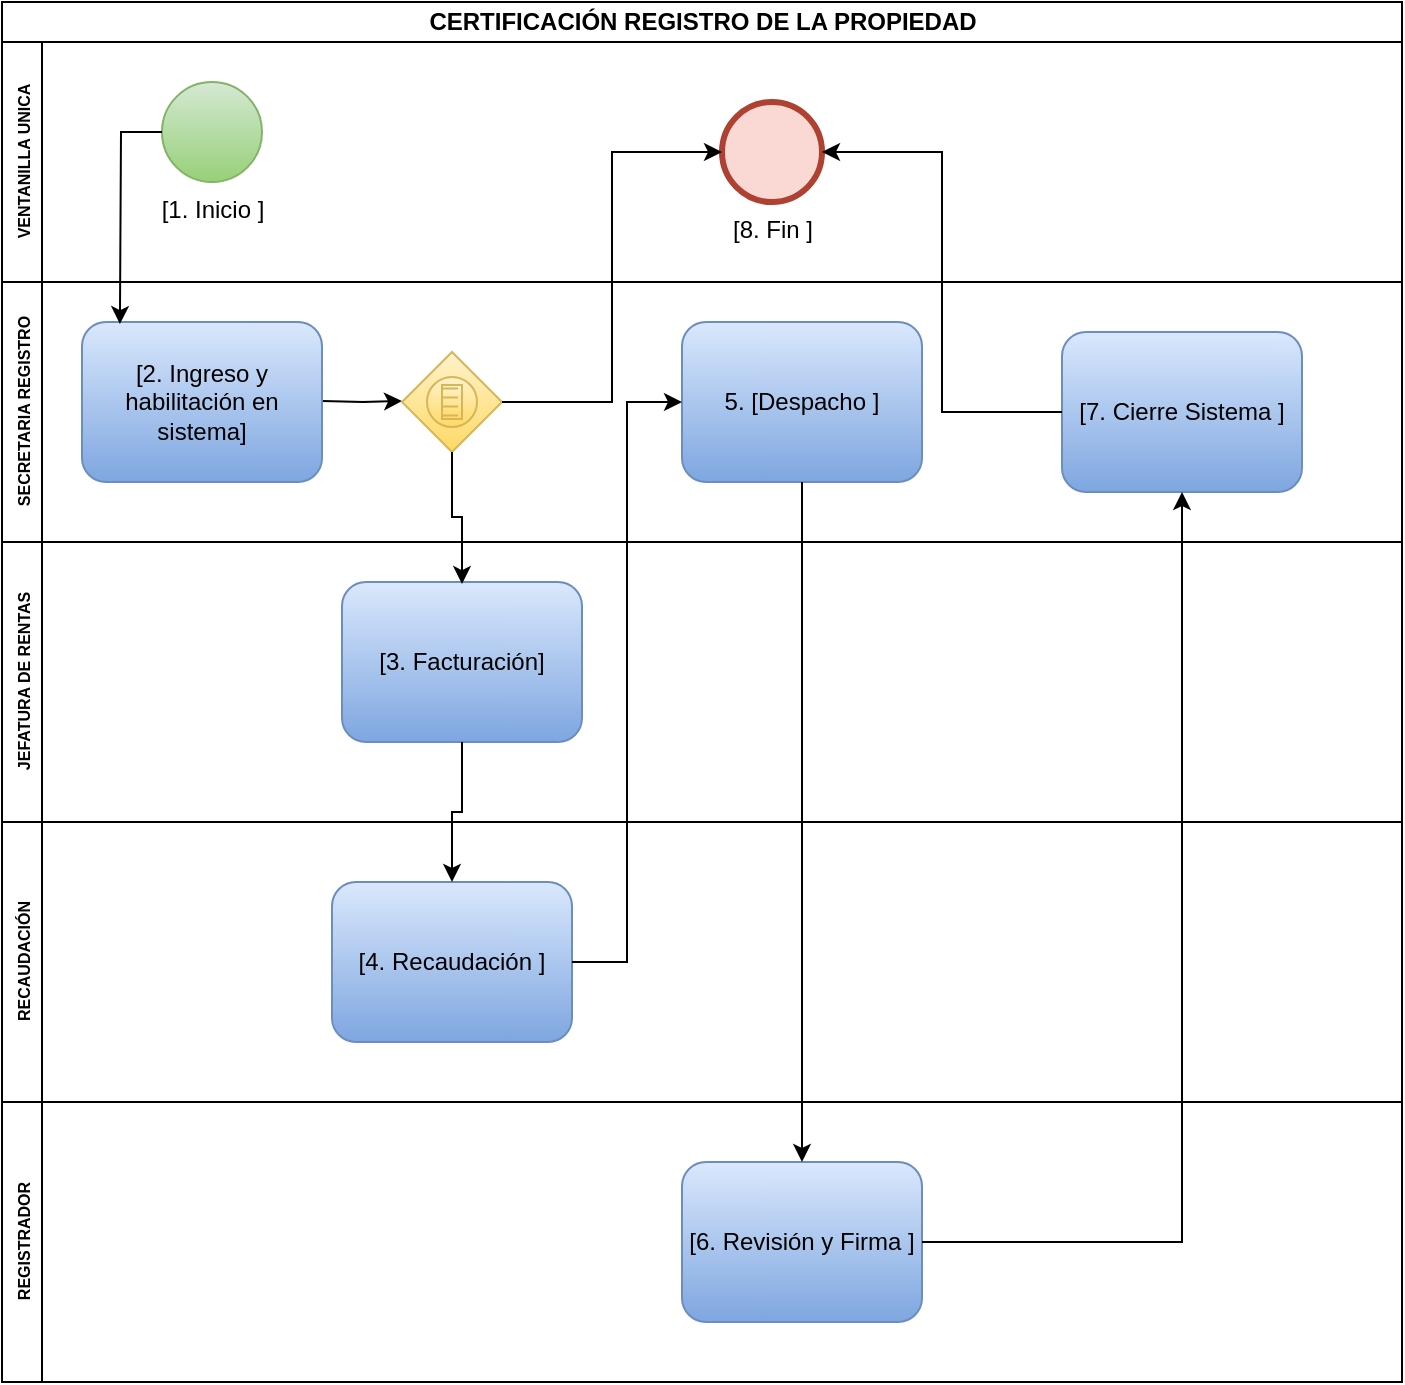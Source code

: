 <mxfile version="13.6.5" type="device"><diagram id="ijKnUFgB2yADsZNmDp-6" name="Page-1"><mxGraphModel dx="868" dy="450" grid="1" gridSize="10" guides="1" tooltips="1" connect="1" arrows="1" fold="1" page="1" pageScale="1" pageWidth="827" pageHeight="1169" math="0" shadow="0"><root><mxCell id="0"/><mxCell id="1" parent="0"/><mxCell id="slEyADsF50XjNavtUQSm-1" value="CERTIFICACIÓN REGISTRO DE LA PROPIEDAD" style="swimlane;html=1;childLayout=stackLayout;resizeParent=1;resizeParentMax=0;horizontal=1;startSize=20;horizontalStack=0;" vertex="1" parent="1"><mxGeometry x="70" y="30" width="700" height="690" as="geometry"/></mxCell><mxCell id="slEyADsF50XjNavtUQSm-2" value="&lt;font style=&quot;font-size: 8px&quot;&gt;VENTANILLA UNICA&lt;/font&gt;" style="swimlane;html=1;startSize=20;horizontal=0;" vertex="1" parent="slEyADsF50XjNavtUQSm-1"><mxGeometry y="20" width="700" height="120" as="geometry"/></mxCell><mxCell id="slEyADsF50XjNavtUQSm-6" value="[1. Inicio ]" style="shape=mxgraph.bpmn.shape;html=1;verticalLabelPosition=bottom;labelBackgroundColor=#ffffff;verticalAlign=top;align=center;perimeter=ellipsePerimeter;outlineConnect=0;outline=standard;symbol=general;fillColor=#d5e8d4;strokeColor=#82b366;gradientColor=#97d077;" vertex="1" parent="slEyADsF50XjNavtUQSm-2"><mxGeometry x="80" y="20" width="50" height="50" as="geometry"/></mxCell><mxCell id="slEyADsF50XjNavtUQSm-7" value="[8. Fin ]" style="shape=mxgraph.bpmn.shape;html=1;verticalLabelPosition=bottom;labelBackgroundColor=#ffffff;verticalAlign=top;align=center;perimeter=ellipsePerimeter;outlineConnect=0;outline=end;symbol=general;fillColor=#fad9d5;strokeColor=#ae4132;" vertex="1" parent="slEyADsF50XjNavtUQSm-2"><mxGeometry x="360" y="30" width="50" height="50" as="geometry"/></mxCell><mxCell id="slEyADsF50XjNavtUQSm-4" value="&lt;font style=&quot;font-size: 8px&quot;&gt;SECRETARIA REGISTRO&lt;/font&gt;" style="swimlane;html=1;startSize=20;horizontal=0;" vertex="1" parent="slEyADsF50XjNavtUQSm-1"><mxGeometry y="140" width="700" height="130" as="geometry"/></mxCell><mxCell id="slEyADsF50XjNavtUQSm-32" value="" style="edgeStyle=orthogonalEdgeStyle;rounded=0;orthogonalLoop=1;jettySize=auto;html=1;" edge="1" parent="slEyADsF50XjNavtUQSm-4"><mxGeometry relative="1" as="geometry"><mxPoint x="160" y="59.5" as="sourcePoint"/><mxPoint x="200" y="59.5" as="targetPoint"/></mxGeometry></mxCell><mxCell id="slEyADsF50XjNavtUQSm-88" value="[7. Cierre Sistema ]" style="shape=ext;rounded=1;html=1;whiteSpace=wrap;gradientColor=#7ea6e0;fillColor=#dae8fc;strokeColor=#6c8ebf;" vertex="1" parent="slEyADsF50XjNavtUQSm-4"><mxGeometry x="530" y="25" width="120" height="80" as="geometry"/></mxCell><mxCell id="slEyADsF50XjNavtUQSm-16" value="[2. Ingreso y habilitación en sistema]" style="shape=ext;rounded=1;html=1;whiteSpace=wrap;gradientColor=#7ea6e0;fillColor=#dae8fc;strokeColor=#6c8ebf;" vertex="1" parent="slEyADsF50XjNavtUQSm-4"><mxGeometry x="40" y="20" width="120" height="80" as="geometry"/></mxCell><mxCell id="slEyADsF50XjNavtUQSm-40" value="" style="shape=mxgraph.bpmn.shape;html=1;verticalLabelPosition=bottom;labelBackgroundColor=#ffffff;verticalAlign=top;align=center;perimeter=rhombusPerimeter;background=gateway;outlineConnect=0;outline=standard;symbol=conditional;gradientColor=#ffd966;fillColor=#fff2cc;strokeColor=#d6b656;" vertex="1" parent="slEyADsF50XjNavtUQSm-4"><mxGeometry x="200" y="35" width="50" height="50" as="geometry"/></mxCell><mxCell id="slEyADsF50XjNavtUQSm-66" value="5. [Despacho ]" style="shape=ext;rounded=1;html=1;whiteSpace=wrap;gradientColor=#7ea6e0;fillColor=#dae8fc;strokeColor=#6c8ebf;" vertex="1" parent="slEyADsF50XjNavtUQSm-4"><mxGeometry x="340" y="20" width="120" height="80" as="geometry"/></mxCell><mxCell id="slEyADsF50XjNavtUQSm-5" value="&lt;font style=&quot;font-size: 8px&quot;&gt;JEFATURA DE RENTAS&lt;/font&gt;" style="swimlane;html=1;startSize=20;horizontal=0;" vertex="1" parent="slEyADsF50XjNavtUQSm-1"><mxGeometry y="270" width="700" height="140" as="geometry"/></mxCell><mxCell id="slEyADsF50XjNavtUQSm-18" value="[3. Facturación]" style="shape=ext;rounded=1;html=1;whiteSpace=wrap;gradientColor=#7ea6e0;fillColor=#dae8fc;strokeColor=#6c8ebf;" vertex="1" parent="slEyADsF50XjNavtUQSm-5"><mxGeometry x="170" y="20" width="120" height="80" as="geometry"/></mxCell><mxCell id="slEyADsF50XjNavtUQSm-20" value="&lt;font style=&quot;font-size: 8px&quot;&gt;RECAUDACIÓN&lt;/font&gt;" style="swimlane;html=1;startSize=20;horizontal=0;" vertex="1" parent="slEyADsF50XjNavtUQSm-1"><mxGeometry y="410" width="700" height="140" as="geometry"/></mxCell><mxCell id="slEyADsF50XjNavtUQSm-71" value="[4. Recaudación ]" style="shape=ext;rounded=1;html=1;whiteSpace=wrap;gradientColor=#7ea6e0;fillColor=#dae8fc;strokeColor=#6c8ebf;" vertex="1" parent="slEyADsF50XjNavtUQSm-20"><mxGeometry x="165" y="30" width="120" height="80" as="geometry"/></mxCell><mxCell id="slEyADsF50XjNavtUQSm-27" style="edgeStyle=orthogonalEdgeStyle;rounded=0;orthogonalLoop=1;jettySize=auto;html=1;entryX=0.158;entryY=0.013;entryDx=0;entryDy=0;entryPerimeter=0;" edge="1" parent="slEyADsF50XjNavtUQSm-1" source="slEyADsF50XjNavtUQSm-6"><mxGeometry relative="1" as="geometry"><mxPoint x="58.96" y="161.04" as="targetPoint"/></mxGeometry></mxCell><mxCell id="slEyADsF50XjNavtUQSm-39" value="" style="edgeStyle=orthogonalEdgeStyle;rounded=0;orthogonalLoop=1;jettySize=auto;html=1;exitX=1;exitY=0.5;exitDx=0;exitDy=0;entryX=0;entryY=0.5;entryDx=0;entryDy=0;" edge="1" parent="slEyADsF50XjNavtUQSm-1" source="slEyADsF50XjNavtUQSm-40" target="slEyADsF50XjNavtUQSm-7"><mxGeometry relative="1" as="geometry"><mxPoint x="340" y="200" as="sourcePoint"/><mxPoint x="310" y="75" as="targetPoint"/></mxGeometry></mxCell><mxCell id="slEyADsF50XjNavtUQSm-42" value="" style="edgeStyle=orthogonalEdgeStyle;rounded=0;orthogonalLoop=1;jettySize=auto;html=1;entryX=0.5;entryY=0.013;entryDx=0;entryDy=0;entryPerimeter=0;" edge="1" parent="slEyADsF50XjNavtUQSm-1" source="slEyADsF50XjNavtUQSm-40" target="slEyADsF50XjNavtUQSm-18"><mxGeometry relative="1" as="geometry"><mxPoint x="224" y="281" as="targetPoint"/></mxGeometry></mxCell><mxCell id="slEyADsF50XjNavtUQSm-60" value="&lt;font style=&quot;font-size: 8px&quot;&gt;REGISTRADOR&lt;/font&gt;" style="swimlane;html=1;startSize=20;horizontal=0;" vertex="1" parent="slEyADsF50XjNavtUQSm-1"><mxGeometry y="550" width="700" height="140" as="geometry"/></mxCell><mxCell id="slEyADsF50XjNavtUQSm-86" value="[6. Revisión y Firma ]" style="shape=ext;rounded=1;html=1;whiteSpace=wrap;gradientColor=#7ea6e0;fillColor=#dae8fc;strokeColor=#6c8ebf;" vertex="1" parent="slEyADsF50XjNavtUQSm-60"><mxGeometry x="340" y="30" width="120" height="80" as="geometry"/></mxCell><mxCell id="slEyADsF50XjNavtUQSm-72" value="" style="edgeStyle=orthogonalEdgeStyle;rounded=0;orthogonalLoop=1;jettySize=auto;html=1;entryX=0.5;entryY=0;entryDx=0;entryDy=0;" edge="1" parent="slEyADsF50XjNavtUQSm-1" source="slEyADsF50XjNavtUQSm-18" target="slEyADsF50XjNavtUQSm-71"><mxGeometry relative="1" as="geometry"><mxPoint x="340" y="410" as="targetPoint"/></mxGeometry></mxCell><mxCell id="slEyADsF50XjNavtUQSm-74" value="" style="edgeStyle=orthogonalEdgeStyle;rounded=0;orthogonalLoop=1;jettySize=auto;html=1;entryX=0;entryY=0.5;entryDx=0;entryDy=0;" edge="1" parent="slEyADsF50XjNavtUQSm-1" source="slEyADsF50XjNavtUQSm-71" target="slEyADsF50XjNavtUQSm-66"><mxGeometry relative="1" as="geometry"><mxPoint x="400" y="240" as="targetPoint"/></mxGeometry></mxCell><mxCell id="slEyADsF50XjNavtUQSm-87" value="" style="edgeStyle=orthogonalEdgeStyle;rounded=0;orthogonalLoop=1;jettySize=auto;html=1;" edge="1" parent="slEyADsF50XjNavtUQSm-1" source="slEyADsF50XjNavtUQSm-66" target="slEyADsF50XjNavtUQSm-86"><mxGeometry relative="1" as="geometry"/></mxCell><mxCell id="slEyADsF50XjNavtUQSm-89" value="" style="edgeStyle=orthogonalEdgeStyle;rounded=0;orthogonalLoop=1;jettySize=auto;html=1;" edge="1" parent="slEyADsF50XjNavtUQSm-1" source="slEyADsF50XjNavtUQSm-86" target="slEyADsF50XjNavtUQSm-88"><mxGeometry relative="1" as="geometry"/></mxCell><mxCell id="slEyADsF50XjNavtUQSm-91" value="" style="edgeStyle=orthogonalEdgeStyle;rounded=0;orthogonalLoop=1;jettySize=auto;html=1;entryX=1;entryY=0.5;entryDx=0;entryDy=0;" edge="1" parent="slEyADsF50XjNavtUQSm-1" source="slEyADsF50XjNavtUQSm-88" target="slEyADsF50XjNavtUQSm-7"><mxGeometry relative="1" as="geometry"><mxPoint x="590" y="75" as="targetPoint"/></mxGeometry></mxCell></root></mxGraphModel></diagram></mxfile>